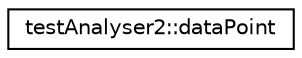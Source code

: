digraph "Graphical Class Hierarchy"
{
 // INTERACTIVE_SVG=YES
 // LATEX_PDF_SIZE
  edge [fontname="Helvetica",fontsize="10",labelfontname="Helvetica",labelfontsize="10"];
  node [fontname="Helvetica",fontsize="10",shape=record];
  rankdir="LR";
  Node0 [label="testAnalyser2::dataPoint",height=0.2,width=0.4,color="black", fillcolor="white", style="filled",URL="$d6/de1/structtestAnalyser2_1_1dataPoint.html",tooltip="The datapoint itself, with related information."];
}
